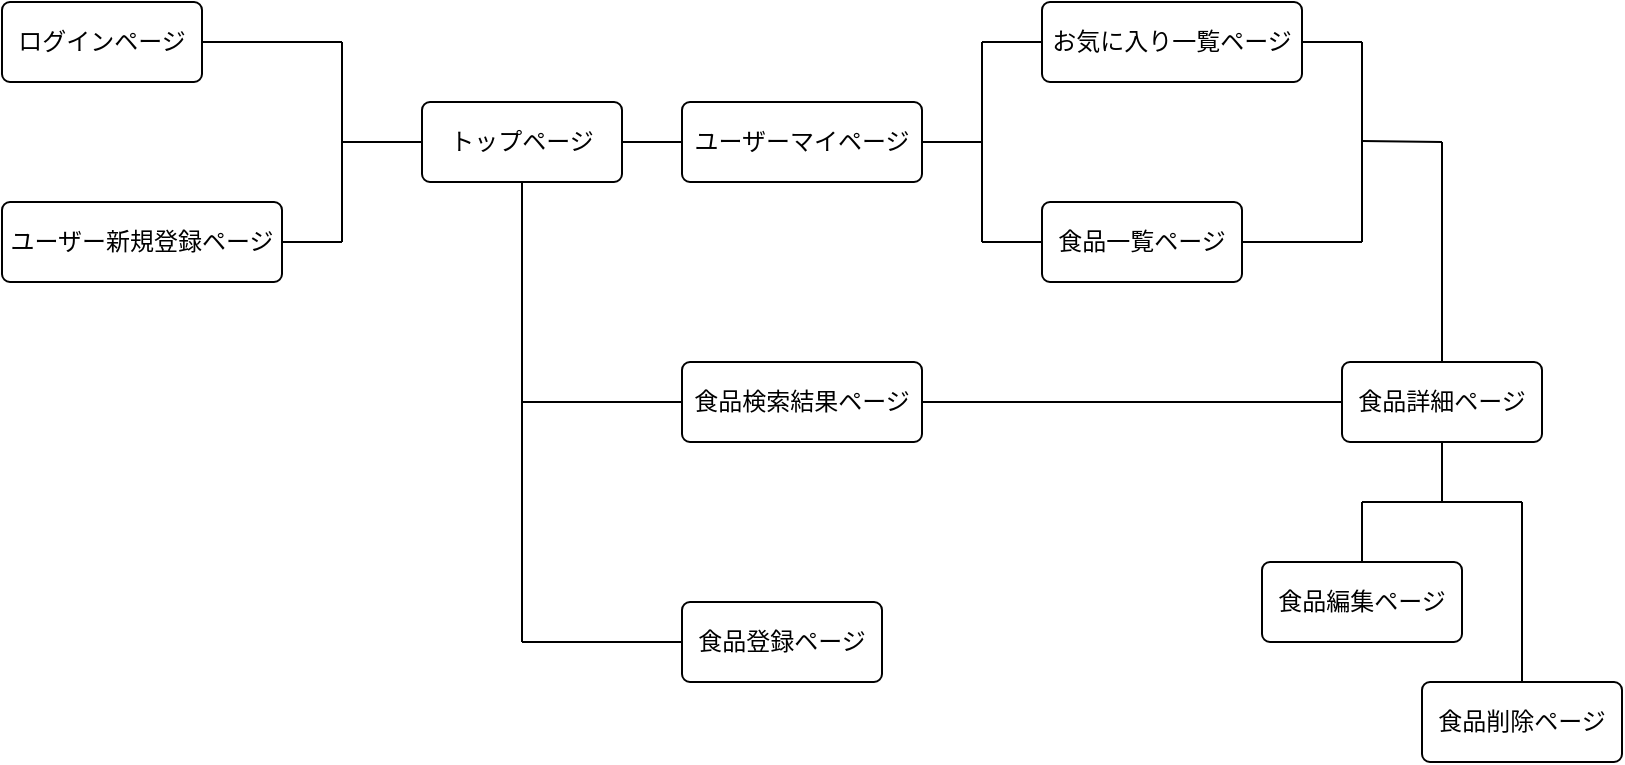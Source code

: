 <mxfile>
    <diagram id="R3ahEDjjYzuIZbh-1a7y" name="ページ1">
        <mxGraphModel dx="990" dy="860" grid="1" gridSize="10" guides="1" tooltips="1" connect="1" arrows="1" fold="1" page="1" pageScale="1" pageWidth="827" pageHeight="1169" math="0" shadow="0">
            <root>
                <mxCell id="0"/>
                <mxCell id="1" parent="0"/>
                <mxCell id="21" style="edgeStyle=none;rounded=1;html=1;endArrow=none;endFill=0;elbow=vertical;" edge="1" parent="1" source="3">
                    <mxGeometry relative="1" as="geometry">
                        <mxPoint x="180" y="230" as="targetPoint"/>
                    </mxGeometry>
                </mxCell>
                <mxCell id="3" value="ログインページ" style="rounded=1;arcSize=10;whiteSpace=wrap;html=1;align=center;" vertex="1" parent="1">
                    <mxGeometry x="10" y="210" width="100" height="40" as="geometry"/>
                </mxCell>
                <mxCell id="22" style="edgeStyle=none;rounded=1;html=1;endArrow=none;endFill=0;elbow=vertical;" edge="1" parent="1" source="5">
                    <mxGeometry relative="1" as="geometry">
                        <mxPoint x="180" y="330" as="targetPoint"/>
                    </mxGeometry>
                </mxCell>
                <mxCell id="5" value="ユーザー新規登録ページ" style="rounded=1;arcSize=10;whiteSpace=wrap;html=1;align=center;" vertex="1" parent="1">
                    <mxGeometry x="10" y="310" width="140" height="40" as="geometry"/>
                </mxCell>
                <mxCell id="25" style="edgeStyle=none;rounded=1;html=1;endArrow=none;endFill=0;elbow=vertical;" edge="1" parent="1" source="6">
                    <mxGeometry relative="1" as="geometry">
                        <mxPoint x="180" y="280" as="targetPoint"/>
                    </mxGeometry>
                </mxCell>
                <mxCell id="36" style="edgeStyle=none;rounded=1;html=1;entryX=0;entryY=0.5;entryDx=0;entryDy=0;endArrow=none;endFill=0;elbow=vertical;" edge="1" parent="1" source="6" target="8">
                    <mxGeometry relative="1" as="geometry"/>
                </mxCell>
                <mxCell id="52" style="edgeStyle=none;rounded=1;html=1;endArrow=none;endFill=0;elbow=vertical;" edge="1" parent="1" source="6">
                    <mxGeometry relative="1" as="geometry">
                        <mxPoint x="270" y="530" as="targetPoint"/>
                    </mxGeometry>
                </mxCell>
                <mxCell id="6" value="トップページ" style="rounded=1;arcSize=10;whiteSpace=wrap;html=1;align=center;" vertex="1" parent="1">
                    <mxGeometry x="220" y="260" width="100" height="40" as="geometry"/>
                </mxCell>
                <mxCell id="43" style="edgeStyle=none;rounded=1;html=1;endArrow=none;endFill=0;elbow=vertical;" edge="1" parent="1" source="8">
                    <mxGeometry relative="1" as="geometry">
                        <mxPoint x="500" y="280" as="targetPoint"/>
                    </mxGeometry>
                </mxCell>
                <mxCell id="8" value="ユーザーマイページ" style="rounded=1;arcSize=10;whiteSpace=wrap;html=1;align=center;" vertex="1" parent="1">
                    <mxGeometry x="350" y="260" width="120" height="40" as="geometry"/>
                </mxCell>
                <mxCell id="53" style="edgeStyle=none;rounded=1;html=1;endArrow=none;endFill=0;elbow=vertical;" edge="1" parent="1" source="10">
                    <mxGeometry relative="1" as="geometry">
                        <mxPoint x="270" y="410" as="targetPoint"/>
                    </mxGeometry>
                </mxCell>
                <mxCell id="55" style="edgeStyle=none;rounded=1;html=1;entryX=0;entryY=0.5;entryDx=0;entryDy=0;endArrow=none;endFill=0;elbow=vertical;" edge="1" parent="1" source="10" target="13">
                    <mxGeometry relative="1" as="geometry"/>
                </mxCell>
                <mxCell id="10" value="食品検索結果ページ" style="rounded=1;arcSize=10;whiteSpace=wrap;html=1;align=center;" vertex="1" parent="1">
                    <mxGeometry x="350" y="390" width="120" height="40" as="geometry"/>
                </mxCell>
                <mxCell id="38" style="edgeStyle=none;rounded=1;html=1;endArrow=none;endFill=0;elbow=vertical;" edge="1" parent="1" source="11">
                    <mxGeometry relative="1" as="geometry">
                        <mxPoint x="500" y="230" as="targetPoint"/>
                    </mxGeometry>
                </mxCell>
                <mxCell id="47" style="edgeStyle=none;rounded=1;html=1;endArrow=none;endFill=0;elbow=vertical;" edge="1" parent="1" source="11">
                    <mxGeometry relative="1" as="geometry">
                        <mxPoint x="690" y="230" as="targetPoint"/>
                    </mxGeometry>
                </mxCell>
                <mxCell id="11" value="お気に入り一覧ページ" style="rounded=1;arcSize=10;whiteSpace=wrap;html=1;align=center;" vertex="1" parent="1">
                    <mxGeometry x="530" y="210" width="130" height="40" as="geometry"/>
                </mxCell>
                <mxCell id="39" style="edgeStyle=none;rounded=1;html=1;endArrow=none;endFill=0;elbow=vertical;" edge="1" parent="1" source="12">
                    <mxGeometry relative="1" as="geometry">
                        <mxPoint x="500" y="330" as="targetPoint"/>
                    </mxGeometry>
                </mxCell>
                <mxCell id="45" style="edgeStyle=none;rounded=1;html=1;endArrow=none;endFill=0;elbow=vertical;" edge="1" parent="1" source="12">
                    <mxGeometry relative="1" as="geometry">
                        <mxPoint x="690" y="330" as="targetPoint"/>
                    </mxGeometry>
                </mxCell>
                <mxCell id="12" value="食品一覧ページ" style="rounded=1;arcSize=10;whiteSpace=wrap;html=1;align=center;" vertex="1" parent="1">
                    <mxGeometry x="530" y="310" width="100" height="40" as="geometry"/>
                </mxCell>
                <mxCell id="49" style="edgeStyle=none;rounded=1;html=1;endArrow=none;endFill=0;elbow=vertical;" edge="1" parent="1" source="13">
                    <mxGeometry relative="1" as="geometry">
                        <mxPoint x="730" y="280" as="targetPoint"/>
                    </mxGeometry>
                </mxCell>
                <mxCell id="56" style="edgeStyle=none;rounded=1;html=1;endArrow=none;endFill=0;elbow=vertical;" edge="1" parent="1" source="13">
                    <mxGeometry relative="1" as="geometry">
                        <mxPoint x="730" y="460" as="targetPoint"/>
                    </mxGeometry>
                </mxCell>
                <mxCell id="13" value="食品詳細ページ" style="rounded=1;arcSize=10;whiteSpace=wrap;html=1;align=center;" vertex="1" parent="1">
                    <mxGeometry x="680" y="390" width="100" height="40" as="geometry"/>
                </mxCell>
                <mxCell id="54" style="edgeStyle=none;rounded=1;html=1;endArrow=none;endFill=0;elbow=vertical;" edge="1" parent="1" source="14">
                    <mxGeometry relative="1" as="geometry">
                        <mxPoint x="270" y="530" as="targetPoint"/>
                    </mxGeometry>
                </mxCell>
                <mxCell id="14" value="食品登録ページ" style="rounded=1;arcSize=10;whiteSpace=wrap;html=1;align=center;" vertex="1" parent="1">
                    <mxGeometry x="350" y="510" width="100" height="40" as="geometry"/>
                </mxCell>
                <mxCell id="35" value="" style="endArrow=none;html=1;rounded=0;elbow=vertical;" edge="1" parent="1">
                    <mxGeometry relative="1" as="geometry">
                        <mxPoint x="180" y="230" as="sourcePoint"/>
                        <mxPoint x="180" y="330" as="targetPoint"/>
                    </mxGeometry>
                </mxCell>
                <mxCell id="40" value="" style="endArrow=none;html=1;rounded=0;elbow=vertical;" edge="1" parent="1">
                    <mxGeometry relative="1" as="geometry">
                        <mxPoint x="500" y="230" as="sourcePoint"/>
                        <mxPoint x="500" y="330" as="targetPoint"/>
                    </mxGeometry>
                </mxCell>
                <mxCell id="46" value="" style="endArrow=none;html=1;rounded=0;elbow=vertical;" edge="1" parent="1">
                    <mxGeometry relative="1" as="geometry">
                        <mxPoint x="690" y="230" as="sourcePoint"/>
                        <mxPoint x="690" y="330" as="targetPoint"/>
                    </mxGeometry>
                </mxCell>
                <mxCell id="48" value="" style="endArrow=none;html=1;rounded=0;elbow=vertical;" edge="1" parent="1">
                    <mxGeometry relative="1" as="geometry">
                        <mxPoint x="690" y="279.5" as="sourcePoint"/>
                        <mxPoint x="730" y="280" as="targetPoint"/>
                    </mxGeometry>
                </mxCell>
                <mxCell id="62" style="edgeStyle=none;rounded=1;html=1;endArrow=none;endFill=0;elbow=vertical;" edge="1" parent="1" source="59">
                    <mxGeometry relative="1" as="geometry">
                        <mxPoint x="690" y="460" as="targetPoint"/>
                    </mxGeometry>
                </mxCell>
                <mxCell id="59" value="食品編集ページ" style="rounded=1;arcSize=10;whiteSpace=wrap;html=1;align=center;" vertex="1" parent="1">
                    <mxGeometry x="640" y="490" width="100" height="40" as="geometry"/>
                </mxCell>
                <mxCell id="64" style="edgeStyle=none;rounded=1;html=1;endArrow=none;endFill=0;elbow=vertical;" edge="1" parent="1" source="60">
                    <mxGeometry relative="1" as="geometry">
                        <mxPoint x="770" y="460" as="targetPoint"/>
                    </mxGeometry>
                </mxCell>
                <mxCell id="60" value="食品削除ページ" style="rounded=1;arcSize=10;whiteSpace=wrap;html=1;align=center;" vertex="1" parent="1">
                    <mxGeometry x="720" y="550" width="100" height="40" as="geometry"/>
                </mxCell>
                <mxCell id="63" value="" style="endArrow=none;html=1;rounded=0;elbow=vertical;" edge="1" parent="1">
                    <mxGeometry relative="1" as="geometry">
                        <mxPoint x="690" y="460" as="sourcePoint"/>
                        <mxPoint x="770" y="460" as="targetPoint"/>
                    </mxGeometry>
                </mxCell>
            </root>
        </mxGraphModel>
    </diagram>
</mxfile>